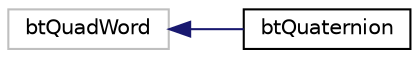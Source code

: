 digraph "Graphical Class Hierarchy"
{
  edge [fontname="Helvetica",fontsize="10",labelfontname="Helvetica",labelfontsize="10"];
  node [fontname="Helvetica",fontsize="10",shape=record];
  rankdir="LR";
  Node1 [label="btQuadWord",height=0.2,width=0.4,color="grey75", fillcolor="white", style="filled"];
  Node1 -> Node2 [dir="back",color="midnightblue",fontsize="10",style="solid",fontname="Helvetica"];
  Node2 [label="btQuaternion",height=0.2,width=0.4,color="black", fillcolor="white", style="filled",URL="$classbt_quaternion.html",tooltip="The btQuaternion implements quaternion to perform linear algebra rotations in combination with btMatr..."];
}

